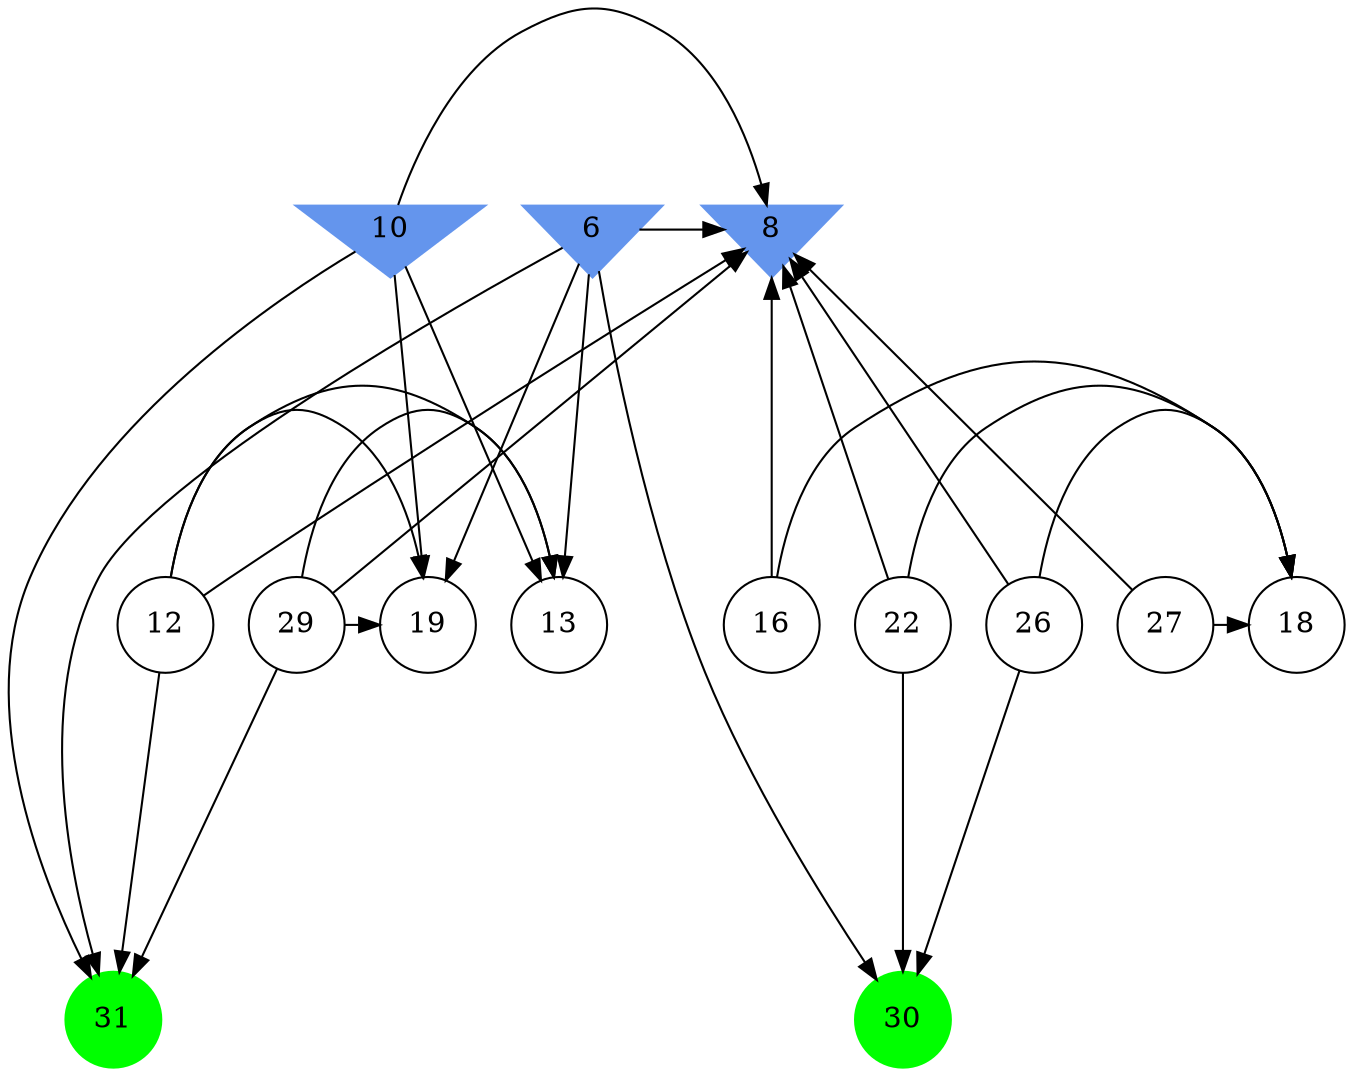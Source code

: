 digraph brain {
	ranksep=2.0;
	6 [shape=invtriangle,style=filled,color=cornflowerblue];
	8 [shape=invtriangle,style=filled,color=cornflowerblue];
	10 [shape=invtriangle,style=filled,color=cornflowerblue];
	12 [shape=circle,color=black];
	13 [shape=circle,color=black];
	16 [shape=circle,color=black];
	18 [shape=circle,color=black];
	19 [shape=circle,color=black];
	22 [shape=circle,color=black];
	26 [shape=circle,color=black];
	27 [shape=circle,color=black];
	29 [shape=circle,color=black];
	30 [shape=circle,style=filled,color=green];
	31 [shape=circle,style=filled,color=green];
	29	->	8;
	29	->	31;
	29	->	13;
	29	->	19;
	10	->	8;
	10	->	31;
	10	->	13;
	10	->	19;
	12	->	8;
	12	->	31;
	12	->	13;
	12	->	19;
	6	->	8;
	6	->	31;
	6	->	13;
	6	->	19;
	26	->	30;
	22	->	30;
	6	->	30;
	26	->	8;
	26	->	18;
	22	->	8;
	22	->	18;
	16	->	8;
	16	->	18;
	27	->	8;
	27	->	18;
	{ rank=same; 6; 8; 10; }
	{ rank=same; 12; 13; 16; 18; 19; 22; 26; 27; 29; }
	{ rank=same; 30; 31; }
}
